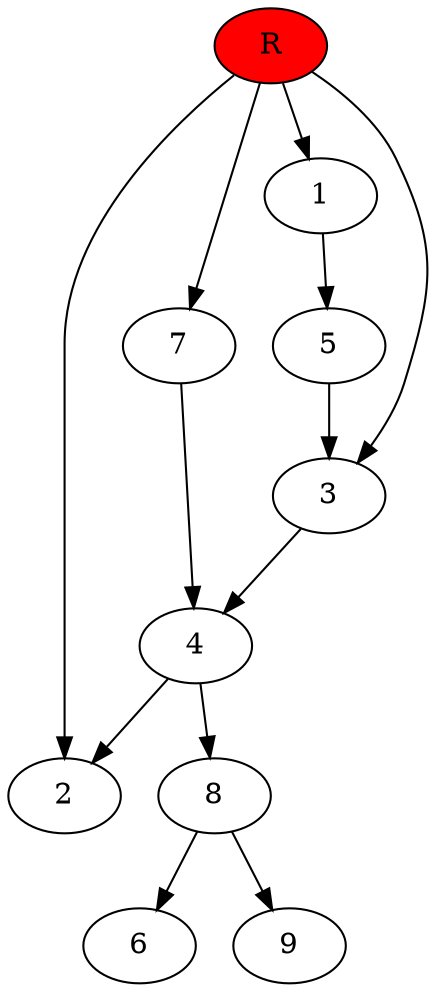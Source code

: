 digraph prb12826 {
	1
	2
	3
	4
	5
	6
	7
	8
	R [fillcolor="#ff0000" style=filled]
	1 -> 5
	3 -> 4
	4 -> 2
	4 -> 8
	5 -> 3
	7 -> 4
	8 -> 6
	8 -> 9
	R -> 1
	R -> 2
	R -> 3
	R -> 7
}
